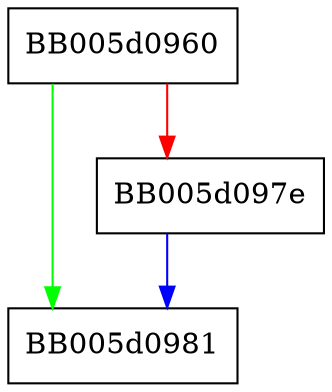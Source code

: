 digraph EVP_PKEY_get_base_id {
  node [shape="box"];
  graph [splines=ortho];
  BB005d0960 -> BB005d0981 [color="green"];
  BB005d0960 -> BB005d097e [color="red"];
  BB005d097e -> BB005d0981 [color="blue"];
}
